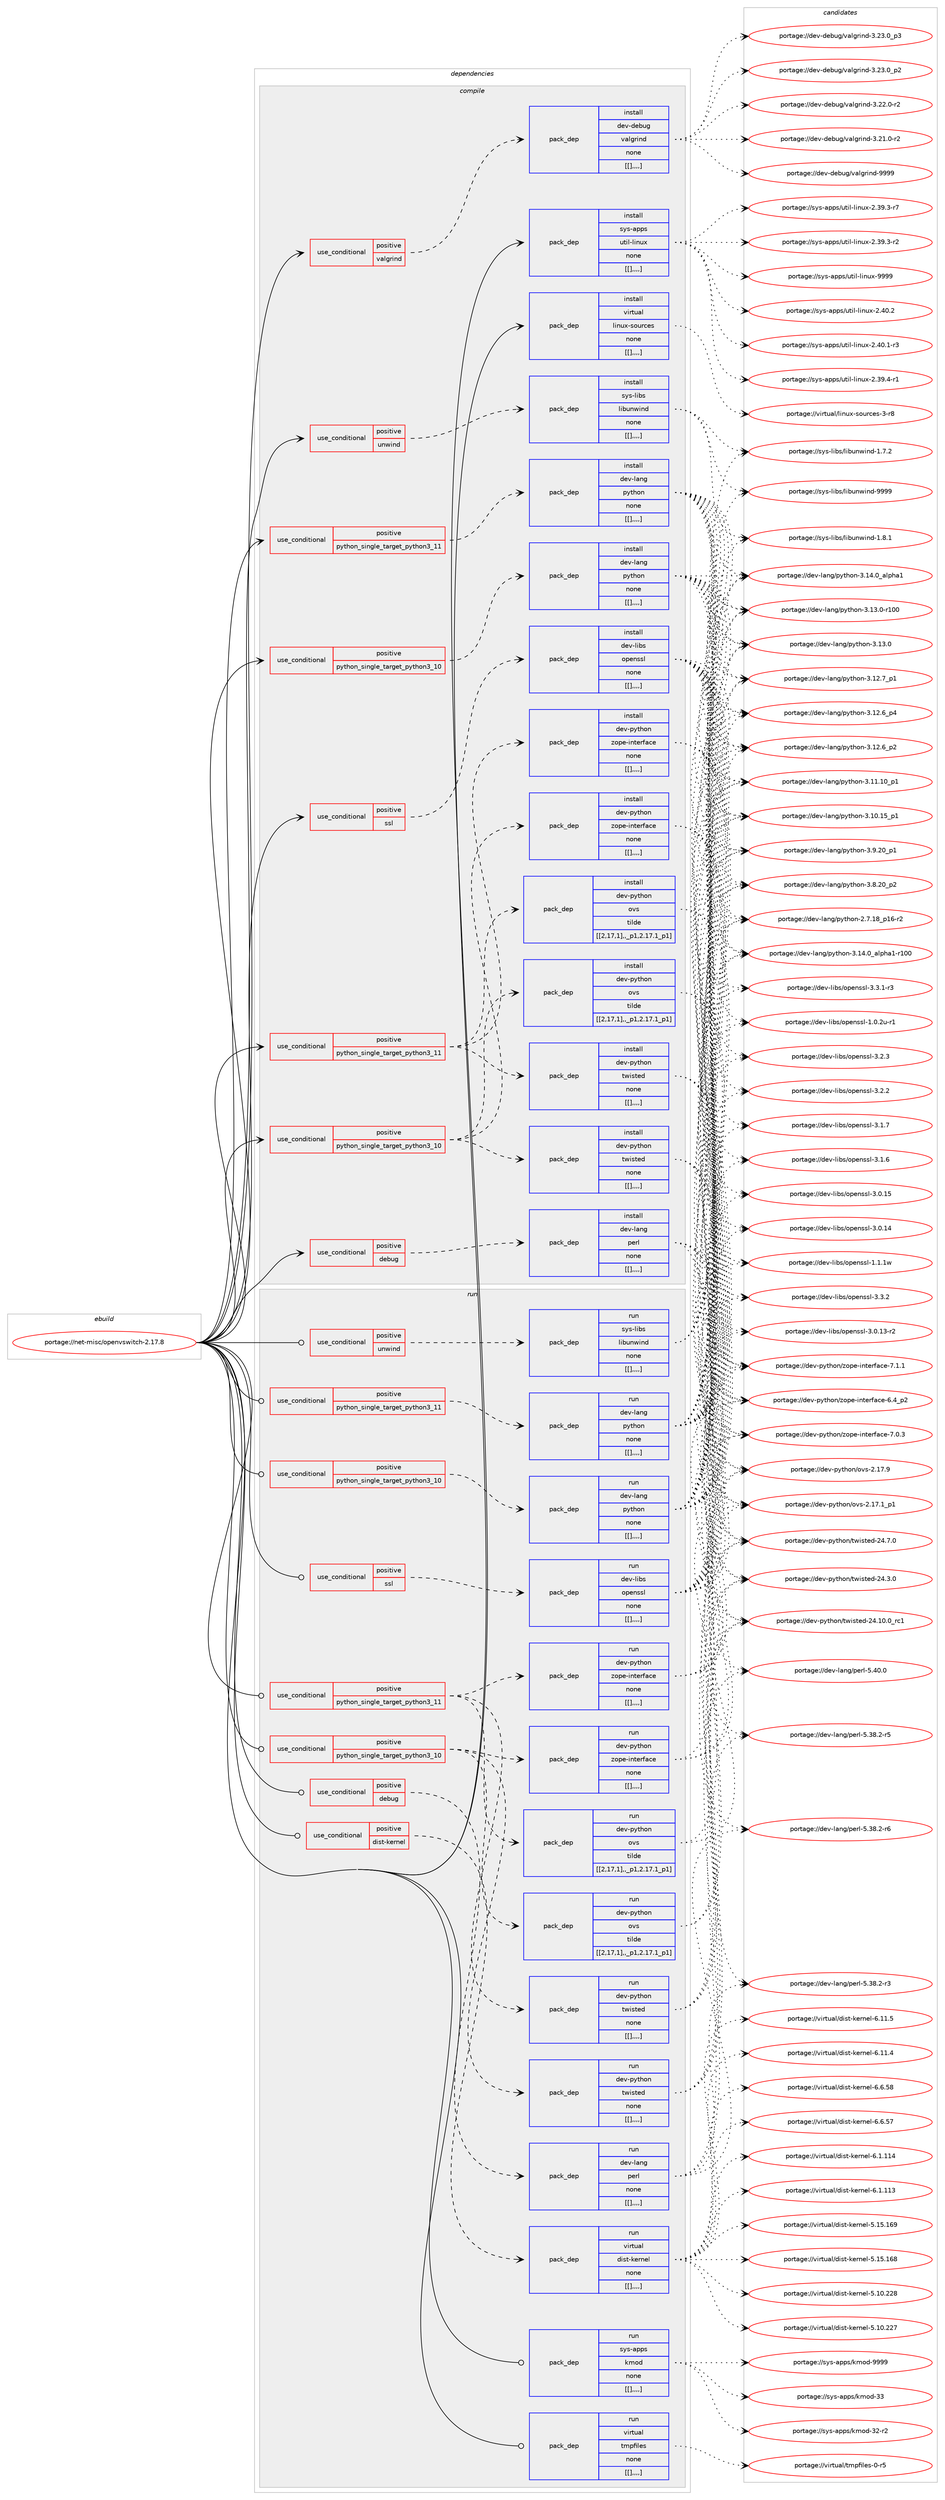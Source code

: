 digraph prolog {

# *************
# Graph options
# *************

newrank=true;
concentrate=true;
compound=true;
graph [rankdir=LR,fontname=Helvetica,fontsize=10,ranksep=1.5];#, ranksep=2.5, nodesep=0.2];
edge  [arrowhead=vee];
node  [fontname=Helvetica,fontsize=10];

# **********
# The ebuild
# **********

subgraph cluster_leftcol {
color=gray;
label=<<i>ebuild</i>>;
id [label="portage://net-misc/openvswitch-2.17.8", color=red, width=4, href="../net-misc/openvswitch-2.17.8.svg"];
}

# ****************
# The dependencies
# ****************

subgraph cluster_midcol {
color=gray;
label=<<i>dependencies</i>>;
subgraph cluster_compile {
fillcolor="#eeeeee";
style=filled;
label=<<i>compile</i>>;
subgraph cond104621 {
dependency396390 [label=<<TABLE BORDER="0" CELLBORDER="1" CELLSPACING="0" CELLPADDING="4"><TR><TD ROWSPAN="3" CELLPADDING="10">use_conditional</TD></TR><TR><TD>positive</TD></TR><TR><TD>debug</TD></TR></TABLE>>, shape=none, color=red];
subgraph pack288804 {
dependency396432 [label=<<TABLE BORDER="0" CELLBORDER="1" CELLSPACING="0" CELLPADDING="4" WIDTH="220"><TR><TD ROWSPAN="6" CELLPADDING="30">pack_dep</TD></TR><TR><TD WIDTH="110">install</TD></TR><TR><TD>dev-lang</TD></TR><TR><TD>perl</TD></TR><TR><TD>none</TD></TR><TR><TD>[[],,,,]</TD></TR></TABLE>>, shape=none, color=blue];
}
dependency396390:e -> dependency396432:w [weight=20,style="dashed",arrowhead="vee"];
}
id:e -> dependency396390:w [weight=20,style="solid",arrowhead="vee"];
subgraph cond104634 {
dependency396437 [label=<<TABLE BORDER="0" CELLBORDER="1" CELLSPACING="0" CELLPADDING="4"><TR><TD ROWSPAN="3" CELLPADDING="10">use_conditional</TD></TR><TR><TD>positive</TD></TR><TR><TD>python_single_target_python3_10</TD></TR></TABLE>>, shape=none, color=red];
subgraph pack288851 {
dependency396486 [label=<<TABLE BORDER="0" CELLBORDER="1" CELLSPACING="0" CELLPADDING="4" WIDTH="220"><TR><TD ROWSPAN="6" CELLPADDING="30">pack_dep</TD></TR><TR><TD WIDTH="110">install</TD></TR><TR><TD>dev-lang</TD></TR><TR><TD>python</TD></TR><TR><TD>none</TD></TR><TR><TD>[[],,,,]</TD></TR></TABLE>>, shape=none, color=blue];
}
dependency396437:e -> dependency396486:w [weight=20,style="dashed",arrowhead="vee"];
}
id:e -> dependency396437:w [weight=20,style="solid",arrowhead="vee"];
subgraph cond104656 {
dependency396519 [label=<<TABLE BORDER="0" CELLBORDER="1" CELLSPACING="0" CELLPADDING="4"><TR><TD ROWSPAN="3" CELLPADDING="10">use_conditional</TD></TR><TR><TD>positive</TD></TR><TR><TD>python_single_target_python3_10</TD></TR></TABLE>>, shape=none, color=red];
subgraph pack288929 {
dependency396589 [label=<<TABLE BORDER="0" CELLBORDER="1" CELLSPACING="0" CELLPADDING="4" WIDTH="220"><TR><TD ROWSPAN="6" CELLPADDING="30">pack_dep</TD></TR><TR><TD WIDTH="110">install</TD></TR><TR><TD>dev-python</TD></TR><TR><TD>ovs</TD></TR><TR><TD>tilde</TD></TR><TR><TD>[[2,17,1],,_p1,2.17.1_p1]</TD></TR></TABLE>>, shape=none, color=blue];
}
dependency396519:e -> dependency396589:w [weight=20,style="dashed",arrowhead="vee"];
subgraph pack288947 {
dependency396649 [label=<<TABLE BORDER="0" CELLBORDER="1" CELLSPACING="0" CELLPADDING="4" WIDTH="220"><TR><TD ROWSPAN="6" CELLPADDING="30">pack_dep</TD></TR><TR><TD WIDTH="110">install</TD></TR><TR><TD>dev-python</TD></TR><TR><TD>twisted</TD></TR><TR><TD>none</TD></TR><TR><TD>[[],,,,]</TD></TR></TABLE>>, shape=none, color=blue];
}
dependency396519:e -> dependency396649:w [weight=20,style="dashed",arrowhead="vee"];
subgraph pack289004 {
dependency396698 [label=<<TABLE BORDER="0" CELLBORDER="1" CELLSPACING="0" CELLPADDING="4" WIDTH="220"><TR><TD ROWSPAN="6" CELLPADDING="30">pack_dep</TD></TR><TR><TD WIDTH="110">install</TD></TR><TR><TD>dev-python</TD></TR><TR><TD>zope-interface</TD></TR><TR><TD>none</TD></TR><TR><TD>[[],,,,]</TD></TR></TABLE>>, shape=none, color=blue];
}
dependency396519:e -> dependency396698:w [weight=20,style="dashed",arrowhead="vee"];
}
id:e -> dependency396519:w [weight=20,style="solid",arrowhead="vee"];
subgraph cond104703 {
dependency396718 [label=<<TABLE BORDER="0" CELLBORDER="1" CELLSPACING="0" CELLPADDING="4"><TR><TD ROWSPAN="3" CELLPADDING="10">use_conditional</TD></TR><TR><TD>positive</TD></TR><TR><TD>python_single_target_python3_11</TD></TR></TABLE>>, shape=none, color=red];
subgraph pack289032 {
dependency396754 [label=<<TABLE BORDER="0" CELLBORDER="1" CELLSPACING="0" CELLPADDING="4" WIDTH="220"><TR><TD ROWSPAN="6" CELLPADDING="30">pack_dep</TD></TR><TR><TD WIDTH="110">install</TD></TR><TR><TD>dev-lang</TD></TR><TR><TD>python</TD></TR><TR><TD>none</TD></TR><TR><TD>[[],,,,]</TD></TR></TABLE>>, shape=none, color=blue];
}
dependency396718:e -> dependency396754:w [weight=20,style="dashed",arrowhead="vee"];
}
id:e -> dependency396718:w [weight=20,style="solid",arrowhead="vee"];
subgraph cond104716 {
dependency396786 [label=<<TABLE BORDER="0" CELLBORDER="1" CELLSPACING="0" CELLPADDING="4"><TR><TD ROWSPAN="3" CELLPADDING="10">use_conditional</TD></TR><TR><TD>positive</TD></TR><TR><TD>python_single_target_python3_11</TD></TR></TABLE>>, shape=none, color=red];
subgraph pack289097 {
dependency396817 [label=<<TABLE BORDER="0" CELLBORDER="1" CELLSPACING="0" CELLPADDING="4" WIDTH="220"><TR><TD ROWSPAN="6" CELLPADDING="30">pack_dep</TD></TR><TR><TD WIDTH="110">install</TD></TR><TR><TD>dev-python</TD></TR><TR><TD>ovs</TD></TR><TR><TD>tilde</TD></TR><TR><TD>[[2,17,1],,_p1,2.17.1_p1]</TD></TR></TABLE>>, shape=none, color=blue];
}
dependency396786:e -> dependency396817:w [weight=20,style="dashed",arrowhead="vee"];
subgraph pack289139 {
dependency396891 [label=<<TABLE BORDER="0" CELLBORDER="1" CELLSPACING="0" CELLPADDING="4" WIDTH="220"><TR><TD ROWSPAN="6" CELLPADDING="30">pack_dep</TD></TR><TR><TD WIDTH="110">install</TD></TR><TR><TD>dev-python</TD></TR><TR><TD>twisted</TD></TR><TR><TD>none</TD></TR><TR><TD>[[],,,,]</TD></TR></TABLE>>, shape=none, color=blue];
}
dependency396786:e -> dependency396891:w [weight=20,style="dashed",arrowhead="vee"];
subgraph pack289155 {
dependency396896 [label=<<TABLE BORDER="0" CELLBORDER="1" CELLSPACING="0" CELLPADDING="4" WIDTH="220"><TR><TD ROWSPAN="6" CELLPADDING="30">pack_dep</TD></TR><TR><TD WIDTH="110">install</TD></TR><TR><TD>dev-python</TD></TR><TR><TD>zope-interface</TD></TR><TR><TD>none</TD></TR><TR><TD>[[],,,,]</TD></TR></TABLE>>, shape=none, color=blue];
}
dependency396786:e -> dependency396896:w [weight=20,style="dashed",arrowhead="vee"];
}
id:e -> dependency396786:w [weight=20,style="solid",arrowhead="vee"];
subgraph cond104754 {
dependency396899 [label=<<TABLE BORDER="0" CELLBORDER="1" CELLSPACING="0" CELLPADDING="4"><TR><TD ROWSPAN="3" CELLPADDING="10">use_conditional</TD></TR><TR><TD>positive</TD></TR><TR><TD>ssl</TD></TR></TABLE>>, shape=none, color=red];
subgraph pack289167 {
dependency396968 [label=<<TABLE BORDER="0" CELLBORDER="1" CELLSPACING="0" CELLPADDING="4" WIDTH="220"><TR><TD ROWSPAN="6" CELLPADDING="30">pack_dep</TD></TR><TR><TD WIDTH="110">install</TD></TR><TR><TD>dev-libs</TD></TR><TR><TD>openssl</TD></TR><TR><TD>none</TD></TR><TR><TD>[[],,,,]</TD></TR></TABLE>>, shape=none, color=blue];
}
dependency396899:e -> dependency396968:w [weight=20,style="dashed",arrowhead="vee"];
}
id:e -> dependency396899:w [weight=20,style="solid",arrowhead="vee"];
subgraph cond104771 {
dependency396971 [label=<<TABLE BORDER="0" CELLBORDER="1" CELLSPACING="0" CELLPADDING="4"><TR><TD ROWSPAN="3" CELLPADDING="10">use_conditional</TD></TR><TR><TD>positive</TD></TR><TR><TD>unwind</TD></TR></TABLE>>, shape=none, color=red];
subgraph pack289215 {
dependency396973 [label=<<TABLE BORDER="0" CELLBORDER="1" CELLSPACING="0" CELLPADDING="4" WIDTH="220"><TR><TD ROWSPAN="6" CELLPADDING="30">pack_dep</TD></TR><TR><TD WIDTH="110">install</TD></TR><TR><TD>sys-libs</TD></TR><TR><TD>libunwind</TD></TR><TR><TD>none</TD></TR><TR><TD>[[],,,,]</TD></TR></TABLE>>, shape=none, color=blue];
}
dependency396971:e -> dependency396973:w [weight=20,style="dashed",arrowhead="vee"];
}
id:e -> dependency396971:w [weight=20,style="solid",arrowhead="vee"];
subgraph cond104773 {
dependency396977 [label=<<TABLE BORDER="0" CELLBORDER="1" CELLSPACING="0" CELLPADDING="4"><TR><TD ROWSPAN="3" CELLPADDING="10">use_conditional</TD></TR><TR><TD>positive</TD></TR><TR><TD>valgrind</TD></TR></TABLE>>, shape=none, color=red];
subgraph pack289226 {
dependency396996 [label=<<TABLE BORDER="0" CELLBORDER="1" CELLSPACING="0" CELLPADDING="4" WIDTH="220"><TR><TD ROWSPAN="6" CELLPADDING="30">pack_dep</TD></TR><TR><TD WIDTH="110">install</TD></TR><TR><TD>dev-debug</TD></TR><TR><TD>valgrind</TD></TR><TR><TD>none</TD></TR><TR><TD>[[],,,,]</TD></TR></TABLE>>, shape=none, color=blue];
}
dependency396977:e -> dependency396996:w [weight=20,style="dashed",arrowhead="vee"];
}
id:e -> dependency396977:w [weight=20,style="solid",arrowhead="vee"];
subgraph pack289240 {
dependency397021 [label=<<TABLE BORDER="0" CELLBORDER="1" CELLSPACING="0" CELLPADDING="4" WIDTH="220"><TR><TD ROWSPAN="6" CELLPADDING="30">pack_dep</TD></TR><TR><TD WIDTH="110">install</TD></TR><TR><TD>sys-apps</TD></TR><TR><TD>util-linux</TD></TR><TR><TD>none</TD></TR><TR><TD>[[],,,,]</TD></TR></TABLE>>, shape=none, color=blue];
}
id:e -> dependency397021:w [weight=20,style="solid",arrowhead="vee"];
subgraph pack289268 {
dependency397090 [label=<<TABLE BORDER="0" CELLBORDER="1" CELLSPACING="0" CELLPADDING="4" WIDTH="220"><TR><TD ROWSPAN="6" CELLPADDING="30">pack_dep</TD></TR><TR><TD WIDTH="110">install</TD></TR><TR><TD>virtual</TD></TR><TR><TD>linux-sources</TD></TR><TR><TD>none</TD></TR><TR><TD>[[],,,,]</TD></TR></TABLE>>, shape=none, color=blue];
}
id:e -> dependency397090:w [weight=20,style="solid",arrowhead="vee"];
}
subgraph cluster_compileandrun {
fillcolor="#eeeeee";
style=filled;
label=<<i>compile and run</i>>;
}
subgraph cluster_run {
fillcolor="#eeeeee";
style=filled;
label=<<i>run</i>>;
subgraph cond104811 {
dependency397121 [label=<<TABLE BORDER="0" CELLBORDER="1" CELLSPACING="0" CELLPADDING="4"><TR><TD ROWSPAN="3" CELLPADDING="10">use_conditional</TD></TR><TR><TD>positive</TD></TR><TR><TD>debug</TD></TR></TABLE>>, shape=none, color=red];
subgraph pack289326 {
dependency397164 [label=<<TABLE BORDER="0" CELLBORDER="1" CELLSPACING="0" CELLPADDING="4" WIDTH="220"><TR><TD ROWSPAN="6" CELLPADDING="30">pack_dep</TD></TR><TR><TD WIDTH="110">run</TD></TR><TR><TD>dev-lang</TD></TR><TR><TD>perl</TD></TR><TR><TD>none</TD></TR><TR><TD>[[],,,,]</TD></TR></TABLE>>, shape=none, color=blue];
}
dependency397121:e -> dependency397164:w [weight=20,style="dashed",arrowhead="vee"];
}
id:e -> dependency397121:w [weight=20,style="solid",arrowhead="odot"];
subgraph cond104833 {
dependency397180 [label=<<TABLE BORDER="0" CELLBORDER="1" CELLSPACING="0" CELLPADDING="4"><TR><TD ROWSPAN="3" CELLPADDING="10">use_conditional</TD></TR><TR><TD>positive</TD></TR><TR><TD>dist-kernel</TD></TR></TABLE>>, shape=none, color=red];
subgraph pack289358 {
dependency397192 [label=<<TABLE BORDER="0" CELLBORDER="1" CELLSPACING="0" CELLPADDING="4" WIDTH="220"><TR><TD ROWSPAN="6" CELLPADDING="30">pack_dep</TD></TR><TR><TD WIDTH="110">run</TD></TR><TR><TD>virtual</TD></TR><TR><TD>dist-kernel</TD></TR><TR><TD>none</TD></TR><TR><TD>[[],,,,]</TD></TR></TABLE>>, shape=none, color=blue];
}
dependency397180:e -> dependency397192:w [weight=20,style="dashed",arrowhead="vee"];
}
id:e -> dependency397180:w [weight=20,style="solid",arrowhead="odot"];
subgraph cond104861 {
dependency397259 [label=<<TABLE BORDER="0" CELLBORDER="1" CELLSPACING="0" CELLPADDING="4"><TR><TD ROWSPAN="3" CELLPADDING="10">use_conditional</TD></TR><TR><TD>positive</TD></TR><TR><TD>python_single_target_python3_10</TD></TR></TABLE>>, shape=none, color=red];
subgraph pack289434 {
dependency397312 [label=<<TABLE BORDER="0" CELLBORDER="1" CELLSPACING="0" CELLPADDING="4" WIDTH="220"><TR><TD ROWSPAN="6" CELLPADDING="30">pack_dep</TD></TR><TR><TD WIDTH="110">run</TD></TR><TR><TD>dev-lang</TD></TR><TR><TD>python</TD></TR><TR><TD>none</TD></TR><TR><TD>[[],,,,]</TD></TR></TABLE>>, shape=none, color=blue];
}
dependency397259:e -> dependency397312:w [weight=20,style="dashed",arrowhead="vee"];
}
id:e -> dependency397259:w [weight=20,style="solid",arrowhead="odot"];
subgraph cond104891 {
dependency397343 [label=<<TABLE BORDER="0" CELLBORDER="1" CELLSPACING="0" CELLPADDING="4"><TR><TD ROWSPAN="3" CELLPADDING="10">use_conditional</TD></TR><TR><TD>positive</TD></TR><TR><TD>python_single_target_python3_10</TD></TR></TABLE>>, shape=none, color=red];
subgraph pack289463 {
dependency397371 [label=<<TABLE BORDER="0" CELLBORDER="1" CELLSPACING="0" CELLPADDING="4" WIDTH="220"><TR><TD ROWSPAN="6" CELLPADDING="30">pack_dep</TD></TR><TR><TD WIDTH="110">run</TD></TR><TR><TD>dev-python</TD></TR><TR><TD>ovs</TD></TR><TR><TD>tilde</TD></TR><TR><TD>[[2,17,1],,_p1,2.17.1_p1]</TD></TR></TABLE>>, shape=none, color=blue];
}
dependency397343:e -> dependency397371:w [weight=20,style="dashed",arrowhead="vee"];
subgraph pack289486 {
dependency397408 [label=<<TABLE BORDER="0" CELLBORDER="1" CELLSPACING="0" CELLPADDING="4" WIDTH="220"><TR><TD ROWSPAN="6" CELLPADDING="30">pack_dep</TD></TR><TR><TD WIDTH="110">run</TD></TR><TR><TD>dev-python</TD></TR><TR><TD>twisted</TD></TR><TR><TD>none</TD></TR><TR><TD>[[],,,,]</TD></TR></TABLE>>, shape=none, color=blue];
}
dependency397343:e -> dependency397408:w [weight=20,style="dashed",arrowhead="vee"];
subgraph pack289520 {
dependency397424 [label=<<TABLE BORDER="0" CELLBORDER="1" CELLSPACING="0" CELLPADDING="4" WIDTH="220"><TR><TD ROWSPAN="6" CELLPADDING="30">pack_dep</TD></TR><TR><TD WIDTH="110">run</TD></TR><TR><TD>dev-python</TD></TR><TR><TD>zope-interface</TD></TR><TR><TD>none</TD></TR><TR><TD>[[],,,,]</TD></TR></TABLE>>, shape=none, color=blue];
}
dependency397343:e -> dependency397424:w [weight=20,style="dashed",arrowhead="vee"];
}
id:e -> dependency397343:w [weight=20,style="solid",arrowhead="odot"];
subgraph cond104915 {
dependency397444 [label=<<TABLE BORDER="0" CELLBORDER="1" CELLSPACING="0" CELLPADDING="4"><TR><TD ROWSPAN="3" CELLPADDING="10">use_conditional</TD></TR><TR><TD>positive</TD></TR><TR><TD>python_single_target_python3_11</TD></TR></TABLE>>, shape=none, color=red];
subgraph pack289538 {
dependency397485 [label=<<TABLE BORDER="0" CELLBORDER="1" CELLSPACING="0" CELLPADDING="4" WIDTH="220"><TR><TD ROWSPAN="6" CELLPADDING="30">pack_dep</TD></TR><TR><TD WIDTH="110">run</TD></TR><TR><TD>dev-lang</TD></TR><TR><TD>python</TD></TR><TR><TD>none</TD></TR><TR><TD>[[],,,,]</TD></TR></TABLE>>, shape=none, color=blue];
}
dependency397444:e -> dependency397485:w [weight=20,style="dashed",arrowhead="vee"];
}
id:e -> dependency397444:w [weight=20,style="solid",arrowhead="odot"];
subgraph cond104939 {
dependency397513 [label=<<TABLE BORDER="0" CELLBORDER="1" CELLSPACING="0" CELLPADDING="4"><TR><TD ROWSPAN="3" CELLPADDING="10">use_conditional</TD></TR><TR><TD>positive</TD></TR><TR><TD>python_single_target_python3_11</TD></TR></TABLE>>, shape=none, color=red];
subgraph pack289596 {
dependency397534 [label=<<TABLE BORDER="0" CELLBORDER="1" CELLSPACING="0" CELLPADDING="4" WIDTH="220"><TR><TD ROWSPAN="6" CELLPADDING="30">pack_dep</TD></TR><TR><TD WIDTH="110">run</TD></TR><TR><TD>dev-python</TD></TR><TR><TD>ovs</TD></TR><TR><TD>tilde</TD></TR><TR><TD>[[2,17,1],,_p1,2.17.1_p1]</TD></TR></TABLE>>, shape=none, color=blue];
}
dependency397513:e -> dependency397534:w [weight=20,style="dashed",arrowhead="vee"];
subgraph pack289599 {
dependency397557 [label=<<TABLE BORDER="0" CELLBORDER="1" CELLSPACING="0" CELLPADDING="4" WIDTH="220"><TR><TD ROWSPAN="6" CELLPADDING="30">pack_dep</TD></TR><TR><TD WIDTH="110">run</TD></TR><TR><TD>dev-python</TD></TR><TR><TD>twisted</TD></TR><TR><TD>none</TD></TR><TR><TD>[[],,,,]</TD></TR></TABLE>>, shape=none, color=blue];
}
dependency397513:e -> dependency397557:w [weight=20,style="dashed",arrowhead="vee"];
subgraph pack289622 {
dependency397579 [label=<<TABLE BORDER="0" CELLBORDER="1" CELLSPACING="0" CELLPADDING="4" WIDTH="220"><TR><TD ROWSPAN="6" CELLPADDING="30">pack_dep</TD></TR><TR><TD WIDTH="110">run</TD></TR><TR><TD>dev-python</TD></TR><TR><TD>zope-interface</TD></TR><TR><TD>none</TD></TR><TR><TD>[[],,,,]</TD></TR></TABLE>>, shape=none, color=blue];
}
dependency397513:e -> dependency397579:w [weight=20,style="dashed",arrowhead="vee"];
}
id:e -> dependency397513:w [weight=20,style="solid",arrowhead="odot"];
subgraph cond104974 {
dependency397620 [label=<<TABLE BORDER="0" CELLBORDER="1" CELLSPACING="0" CELLPADDING="4"><TR><TD ROWSPAN="3" CELLPADDING="10">use_conditional</TD></TR><TR><TD>positive</TD></TR><TR><TD>ssl</TD></TR></TABLE>>, shape=none, color=red];
subgraph pack289666 {
dependency397742 [label=<<TABLE BORDER="0" CELLBORDER="1" CELLSPACING="0" CELLPADDING="4" WIDTH="220"><TR><TD ROWSPAN="6" CELLPADDING="30">pack_dep</TD></TR><TR><TD WIDTH="110">run</TD></TR><TR><TD>dev-libs</TD></TR><TR><TD>openssl</TD></TR><TR><TD>none</TD></TR><TR><TD>[[],,,,]</TD></TR></TABLE>>, shape=none, color=blue];
}
dependency397620:e -> dependency397742:w [weight=20,style="dashed",arrowhead="vee"];
}
id:e -> dependency397620:w [weight=20,style="solid",arrowhead="odot"];
subgraph cond105029 {
dependency397769 [label=<<TABLE BORDER="0" CELLBORDER="1" CELLSPACING="0" CELLPADDING="4"><TR><TD ROWSPAN="3" CELLPADDING="10">use_conditional</TD></TR><TR><TD>positive</TD></TR><TR><TD>unwind</TD></TR></TABLE>>, shape=none, color=red];
subgraph pack289750 {
dependency397772 [label=<<TABLE BORDER="0" CELLBORDER="1" CELLSPACING="0" CELLPADDING="4" WIDTH="220"><TR><TD ROWSPAN="6" CELLPADDING="30">pack_dep</TD></TR><TR><TD WIDTH="110">run</TD></TR><TR><TD>sys-libs</TD></TR><TR><TD>libunwind</TD></TR><TR><TD>none</TD></TR><TR><TD>[[],,,,]</TD></TR></TABLE>>, shape=none, color=blue];
}
dependency397769:e -> dependency397772:w [weight=20,style="dashed",arrowhead="vee"];
}
id:e -> dependency397769:w [weight=20,style="solid",arrowhead="odot"];
subgraph pack289796 {
dependency397835 [label=<<TABLE BORDER="0" CELLBORDER="1" CELLSPACING="0" CELLPADDING="4" WIDTH="220"><TR><TD ROWSPAN="6" CELLPADDING="30">pack_dep</TD></TR><TR><TD WIDTH="110">run</TD></TR><TR><TD>sys-apps</TD></TR><TR><TD>kmod</TD></TR><TR><TD>none</TD></TR><TR><TD>[[],,,,]</TD></TR></TABLE>>, shape=none, color=blue];
}
id:e -> dependency397835:w [weight=20,style="solid",arrowhead="odot"];
subgraph pack289801 {
dependency397860 [label=<<TABLE BORDER="0" CELLBORDER="1" CELLSPACING="0" CELLPADDING="4" WIDTH="220"><TR><TD ROWSPAN="6" CELLPADDING="30">pack_dep</TD></TR><TR><TD WIDTH="110">run</TD></TR><TR><TD>virtual</TD></TR><TR><TD>tmpfiles</TD></TR><TR><TD>none</TD></TR><TR><TD>[[],,,,]</TD></TR></TABLE>>, shape=none, color=blue];
}
id:e -> dependency397860:w [weight=20,style="solid",arrowhead="odot"];
}
}

# **************
# The candidates
# **************

subgraph cluster_choices {
rank=same;
color=gray;
label=<<i>candidates</i>>;

subgraph choice289147 {
color=black;
nodesep=1;
choice10010111845108971101034711210111410845534652484648 [label="portage://dev-lang/perl-5.40.0", color=red, width=4,href="../dev-lang/perl-5.40.0.svg"];
choice100101118451089711010347112101114108455346515646504511454 [label="portage://dev-lang/perl-5.38.2-r6", color=red, width=4,href="../dev-lang/perl-5.38.2-r6.svg"];
choice100101118451089711010347112101114108455346515646504511453 [label="portage://dev-lang/perl-5.38.2-r5", color=red, width=4,href="../dev-lang/perl-5.38.2-r5.svg"];
choice100101118451089711010347112101114108455346515646504511451 [label="portage://dev-lang/perl-5.38.2-r3", color=red, width=4,href="../dev-lang/perl-5.38.2-r3.svg"];
dependency396432:e -> choice10010111845108971101034711210111410845534652484648:w [style=dotted,weight="100"];
dependency396432:e -> choice100101118451089711010347112101114108455346515646504511454:w [style=dotted,weight="100"];
dependency396432:e -> choice100101118451089711010347112101114108455346515646504511453:w [style=dotted,weight="100"];
dependency396432:e -> choice100101118451089711010347112101114108455346515646504511451:w [style=dotted,weight="100"];
}
subgraph choice289157 {
color=black;
nodesep=1;
choice100101118451089711010347112121116104111110455146495246489597108112104974945114494848 [label="portage://dev-lang/python-3.14.0_alpha1-r100", color=red, width=4,href="../dev-lang/python-3.14.0_alpha1-r100.svg"];
choice1001011184510897110103471121211161041111104551464952464895971081121049749 [label="portage://dev-lang/python-3.14.0_alpha1", color=red, width=4,href="../dev-lang/python-3.14.0_alpha1.svg"];
choice1001011184510897110103471121211161041111104551464951464845114494848 [label="portage://dev-lang/python-3.13.0-r100", color=red, width=4,href="../dev-lang/python-3.13.0-r100.svg"];
choice10010111845108971101034711212111610411111045514649514648 [label="portage://dev-lang/python-3.13.0", color=red, width=4,href="../dev-lang/python-3.13.0.svg"];
choice100101118451089711010347112121116104111110455146495046559511249 [label="portage://dev-lang/python-3.12.7_p1", color=red, width=4,href="../dev-lang/python-3.12.7_p1.svg"];
choice100101118451089711010347112121116104111110455146495046549511252 [label="portage://dev-lang/python-3.12.6_p4", color=red, width=4,href="../dev-lang/python-3.12.6_p4.svg"];
choice100101118451089711010347112121116104111110455146495046549511250 [label="portage://dev-lang/python-3.12.6_p2", color=red, width=4,href="../dev-lang/python-3.12.6_p2.svg"];
choice10010111845108971101034711212111610411111045514649494649489511249 [label="portage://dev-lang/python-3.11.10_p1", color=red, width=4,href="../dev-lang/python-3.11.10_p1.svg"];
choice10010111845108971101034711212111610411111045514649484649539511249 [label="portage://dev-lang/python-3.10.15_p1", color=red, width=4,href="../dev-lang/python-3.10.15_p1.svg"];
choice100101118451089711010347112121116104111110455146574650489511249 [label="portage://dev-lang/python-3.9.20_p1", color=red, width=4,href="../dev-lang/python-3.9.20_p1.svg"];
choice100101118451089711010347112121116104111110455146564650489511250 [label="portage://dev-lang/python-3.8.20_p2", color=red, width=4,href="../dev-lang/python-3.8.20_p2.svg"];
choice100101118451089711010347112121116104111110455046554649569511249544511450 [label="portage://dev-lang/python-2.7.18_p16-r2", color=red, width=4,href="../dev-lang/python-2.7.18_p16-r2.svg"];
dependency396486:e -> choice100101118451089711010347112121116104111110455146495246489597108112104974945114494848:w [style=dotted,weight="100"];
dependency396486:e -> choice1001011184510897110103471121211161041111104551464952464895971081121049749:w [style=dotted,weight="100"];
dependency396486:e -> choice1001011184510897110103471121211161041111104551464951464845114494848:w [style=dotted,weight="100"];
dependency396486:e -> choice10010111845108971101034711212111610411111045514649514648:w [style=dotted,weight="100"];
dependency396486:e -> choice100101118451089711010347112121116104111110455146495046559511249:w [style=dotted,weight="100"];
dependency396486:e -> choice100101118451089711010347112121116104111110455146495046549511252:w [style=dotted,weight="100"];
dependency396486:e -> choice100101118451089711010347112121116104111110455146495046549511250:w [style=dotted,weight="100"];
dependency396486:e -> choice10010111845108971101034711212111610411111045514649494649489511249:w [style=dotted,weight="100"];
dependency396486:e -> choice10010111845108971101034711212111610411111045514649484649539511249:w [style=dotted,weight="100"];
dependency396486:e -> choice100101118451089711010347112121116104111110455146574650489511249:w [style=dotted,weight="100"];
dependency396486:e -> choice100101118451089711010347112121116104111110455146564650489511250:w [style=dotted,weight="100"];
dependency396486:e -> choice100101118451089711010347112121116104111110455046554649569511249544511450:w [style=dotted,weight="100"];
}
subgraph choice289177 {
color=black;
nodesep=1;
choice100101118451121211161041111104711111811545504649554657 [label="portage://dev-python/ovs-2.17.9", color=red, width=4,href="../dev-python/ovs-2.17.9.svg"];
choice1001011184511212111610411111047111118115455046495546499511249 [label="portage://dev-python/ovs-2.17.1_p1", color=red, width=4,href="../dev-python/ovs-2.17.1_p1.svg"];
dependency396589:e -> choice100101118451121211161041111104711111811545504649554657:w [style=dotted,weight="100"];
dependency396589:e -> choice1001011184511212111610411111047111118115455046495546499511249:w [style=dotted,weight="100"];
}
subgraph choice289195 {
color=black;
nodesep=1;
choice10010111845112121116104111110471161191051151161011004550524649484648951149949 [label="portage://dev-python/twisted-24.10.0_rc1", color=red, width=4,href="../dev-python/twisted-24.10.0_rc1.svg"];
choice100101118451121211161041111104711611910511511610110045505246554648 [label="portage://dev-python/twisted-24.7.0", color=red, width=4,href="../dev-python/twisted-24.7.0.svg"];
choice100101118451121211161041111104711611910511511610110045505246514648 [label="portage://dev-python/twisted-24.3.0", color=red, width=4,href="../dev-python/twisted-24.3.0.svg"];
dependency396649:e -> choice10010111845112121116104111110471161191051151161011004550524649484648951149949:w [style=dotted,weight="100"];
dependency396649:e -> choice100101118451121211161041111104711611910511511610110045505246554648:w [style=dotted,weight="100"];
dependency396649:e -> choice100101118451121211161041111104711611910511511610110045505246514648:w [style=dotted,weight="100"];
}
subgraph choice289221 {
color=black;
nodesep=1;
choice1001011184511212111610411111047122111112101451051101161011141029799101455546494649 [label="portage://dev-python/zope-interface-7.1.1", color=red, width=4,href="../dev-python/zope-interface-7.1.1.svg"];
choice1001011184511212111610411111047122111112101451051101161011141029799101455546484651 [label="portage://dev-python/zope-interface-7.0.3", color=red, width=4,href="../dev-python/zope-interface-7.0.3.svg"];
choice1001011184511212111610411111047122111112101451051101161011141029799101455446529511250 [label="portage://dev-python/zope-interface-6.4_p2", color=red, width=4,href="../dev-python/zope-interface-6.4_p2.svg"];
dependency396698:e -> choice1001011184511212111610411111047122111112101451051101161011141029799101455546494649:w [style=dotted,weight="100"];
dependency396698:e -> choice1001011184511212111610411111047122111112101451051101161011141029799101455546484651:w [style=dotted,weight="100"];
dependency396698:e -> choice1001011184511212111610411111047122111112101451051101161011141029799101455446529511250:w [style=dotted,weight="100"];
}
subgraph choice289232 {
color=black;
nodesep=1;
choice100101118451089711010347112121116104111110455146495246489597108112104974945114494848 [label="portage://dev-lang/python-3.14.0_alpha1-r100", color=red, width=4,href="../dev-lang/python-3.14.0_alpha1-r100.svg"];
choice1001011184510897110103471121211161041111104551464952464895971081121049749 [label="portage://dev-lang/python-3.14.0_alpha1", color=red, width=4,href="../dev-lang/python-3.14.0_alpha1.svg"];
choice1001011184510897110103471121211161041111104551464951464845114494848 [label="portage://dev-lang/python-3.13.0-r100", color=red, width=4,href="../dev-lang/python-3.13.0-r100.svg"];
choice10010111845108971101034711212111610411111045514649514648 [label="portage://dev-lang/python-3.13.0", color=red, width=4,href="../dev-lang/python-3.13.0.svg"];
choice100101118451089711010347112121116104111110455146495046559511249 [label="portage://dev-lang/python-3.12.7_p1", color=red, width=4,href="../dev-lang/python-3.12.7_p1.svg"];
choice100101118451089711010347112121116104111110455146495046549511252 [label="portage://dev-lang/python-3.12.6_p4", color=red, width=4,href="../dev-lang/python-3.12.6_p4.svg"];
choice100101118451089711010347112121116104111110455146495046549511250 [label="portage://dev-lang/python-3.12.6_p2", color=red, width=4,href="../dev-lang/python-3.12.6_p2.svg"];
choice10010111845108971101034711212111610411111045514649494649489511249 [label="portage://dev-lang/python-3.11.10_p1", color=red, width=4,href="../dev-lang/python-3.11.10_p1.svg"];
choice10010111845108971101034711212111610411111045514649484649539511249 [label="portage://dev-lang/python-3.10.15_p1", color=red, width=4,href="../dev-lang/python-3.10.15_p1.svg"];
choice100101118451089711010347112121116104111110455146574650489511249 [label="portage://dev-lang/python-3.9.20_p1", color=red, width=4,href="../dev-lang/python-3.9.20_p1.svg"];
choice100101118451089711010347112121116104111110455146564650489511250 [label="portage://dev-lang/python-3.8.20_p2", color=red, width=4,href="../dev-lang/python-3.8.20_p2.svg"];
choice100101118451089711010347112121116104111110455046554649569511249544511450 [label="portage://dev-lang/python-2.7.18_p16-r2", color=red, width=4,href="../dev-lang/python-2.7.18_p16-r2.svg"];
dependency396754:e -> choice100101118451089711010347112121116104111110455146495246489597108112104974945114494848:w [style=dotted,weight="100"];
dependency396754:e -> choice1001011184510897110103471121211161041111104551464952464895971081121049749:w [style=dotted,weight="100"];
dependency396754:e -> choice1001011184510897110103471121211161041111104551464951464845114494848:w [style=dotted,weight="100"];
dependency396754:e -> choice10010111845108971101034711212111610411111045514649514648:w [style=dotted,weight="100"];
dependency396754:e -> choice100101118451089711010347112121116104111110455146495046559511249:w [style=dotted,weight="100"];
dependency396754:e -> choice100101118451089711010347112121116104111110455146495046549511252:w [style=dotted,weight="100"];
dependency396754:e -> choice100101118451089711010347112121116104111110455146495046549511250:w [style=dotted,weight="100"];
dependency396754:e -> choice10010111845108971101034711212111610411111045514649494649489511249:w [style=dotted,weight="100"];
dependency396754:e -> choice10010111845108971101034711212111610411111045514649484649539511249:w [style=dotted,weight="100"];
dependency396754:e -> choice100101118451089711010347112121116104111110455146574650489511249:w [style=dotted,weight="100"];
dependency396754:e -> choice100101118451089711010347112121116104111110455146564650489511250:w [style=dotted,weight="100"];
dependency396754:e -> choice100101118451089711010347112121116104111110455046554649569511249544511450:w [style=dotted,weight="100"];
}
subgraph choice289237 {
color=black;
nodesep=1;
choice100101118451121211161041111104711111811545504649554657 [label="portage://dev-python/ovs-2.17.9", color=red, width=4,href="../dev-python/ovs-2.17.9.svg"];
choice1001011184511212111610411111047111118115455046495546499511249 [label="portage://dev-python/ovs-2.17.1_p1", color=red, width=4,href="../dev-python/ovs-2.17.1_p1.svg"];
dependency396817:e -> choice100101118451121211161041111104711111811545504649554657:w [style=dotted,weight="100"];
dependency396817:e -> choice1001011184511212111610411111047111118115455046495546499511249:w [style=dotted,weight="100"];
}
subgraph choice289239 {
color=black;
nodesep=1;
choice10010111845112121116104111110471161191051151161011004550524649484648951149949 [label="portage://dev-python/twisted-24.10.0_rc1", color=red, width=4,href="../dev-python/twisted-24.10.0_rc1.svg"];
choice100101118451121211161041111104711611910511511610110045505246554648 [label="portage://dev-python/twisted-24.7.0", color=red, width=4,href="../dev-python/twisted-24.7.0.svg"];
choice100101118451121211161041111104711611910511511610110045505246514648 [label="portage://dev-python/twisted-24.3.0", color=red, width=4,href="../dev-python/twisted-24.3.0.svg"];
dependency396891:e -> choice10010111845112121116104111110471161191051151161011004550524649484648951149949:w [style=dotted,weight="100"];
dependency396891:e -> choice100101118451121211161041111104711611910511511610110045505246554648:w [style=dotted,weight="100"];
dependency396891:e -> choice100101118451121211161041111104711611910511511610110045505246514648:w [style=dotted,weight="100"];
}
subgraph choice289243 {
color=black;
nodesep=1;
choice1001011184511212111610411111047122111112101451051101161011141029799101455546494649 [label="portage://dev-python/zope-interface-7.1.1", color=red, width=4,href="../dev-python/zope-interface-7.1.1.svg"];
choice1001011184511212111610411111047122111112101451051101161011141029799101455546484651 [label="portage://dev-python/zope-interface-7.0.3", color=red, width=4,href="../dev-python/zope-interface-7.0.3.svg"];
choice1001011184511212111610411111047122111112101451051101161011141029799101455446529511250 [label="portage://dev-python/zope-interface-6.4_p2", color=red, width=4,href="../dev-python/zope-interface-6.4_p2.svg"];
dependency396896:e -> choice1001011184511212111610411111047122111112101451051101161011141029799101455546494649:w [style=dotted,weight="100"];
dependency396896:e -> choice1001011184511212111610411111047122111112101451051101161011141029799101455546484651:w [style=dotted,weight="100"];
dependency396896:e -> choice1001011184511212111610411111047122111112101451051101161011141029799101455446529511250:w [style=dotted,weight="100"];
}
subgraph choice289267 {
color=black;
nodesep=1;
choice100101118451081059811547111112101110115115108455146514650 [label="portage://dev-libs/openssl-3.3.2", color=red, width=4,href="../dev-libs/openssl-3.3.2.svg"];
choice1001011184510810598115471111121011101151151084551465146494511451 [label="portage://dev-libs/openssl-3.3.1-r3", color=red, width=4,href="../dev-libs/openssl-3.3.1-r3.svg"];
choice100101118451081059811547111112101110115115108455146504651 [label="portage://dev-libs/openssl-3.2.3", color=red, width=4,href="../dev-libs/openssl-3.2.3.svg"];
choice100101118451081059811547111112101110115115108455146504650 [label="portage://dev-libs/openssl-3.2.2", color=red, width=4,href="../dev-libs/openssl-3.2.2.svg"];
choice100101118451081059811547111112101110115115108455146494655 [label="portage://dev-libs/openssl-3.1.7", color=red, width=4,href="../dev-libs/openssl-3.1.7.svg"];
choice100101118451081059811547111112101110115115108455146494654 [label="portage://dev-libs/openssl-3.1.6", color=red, width=4,href="../dev-libs/openssl-3.1.6.svg"];
choice10010111845108105981154711111210111011511510845514648464953 [label="portage://dev-libs/openssl-3.0.15", color=red, width=4,href="../dev-libs/openssl-3.0.15.svg"];
choice10010111845108105981154711111210111011511510845514648464952 [label="portage://dev-libs/openssl-3.0.14", color=red, width=4,href="../dev-libs/openssl-3.0.14.svg"];
choice100101118451081059811547111112101110115115108455146484649514511450 [label="portage://dev-libs/openssl-3.0.13-r2", color=red, width=4,href="../dev-libs/openssl-3.0.13-r2.svg"];
choice100101118451081059811547111112101110115115108454946494649119 [label="portage://dev-libs/openssl-1.1.1w", color=red, width=4,href="../dev-libs/openssl-1.1.1w.svg"];
choice1001011184510810598115471111121011101151151084549464846501174511449 [label="portage://dev-libs/openssl-1.0.2u-r1", color=red, width=4,href="../dev-libs/openssl-1.0.2u-r1.svg"];
dependency396968:e -> choice100101118451081059811547111112101110115115108455146514650:w [style=dotted,weight="100"];
dependency396968:e -> choice1001011184510810598115471111121011101151151084551465146494511451:w [style=dotted,weight="100"];
dependency396968:e -> choice100101118451081059811547111112101110115115108455146504651:w [style=dotted,weight="100"];
dependency396968:e -> choice100101118451081059811547111112101110115115108455146504650:w [style=dotted,weight="100"];
dependency396968:e -> choice100101118451081059811547111112101110115115108455146494655:w [style=dotted,weight="100"];
dependency396968:e -> choice100101118451081059811547111112101110115115108455146494654:w [style=dotted,weight="100"];
dependency396968:e -> choice10010111845108105981154711111210111011511510845514648464953:w [style=dotted,weight="100"];
dependency396968:e -> choice10010111845108105981154711111210111011511510845514648464952:w [style=dotted,weight="100"];
dependency396968:e -> choice100101118451081059811547111112101110115115108455146484649514511450:w [style=dotted,weight="100"];
dependency396968:e -> choice100101118451081059811547111112101110115115108454946494649119:w [style=dotted,weight="100"];
dependency396968:e -> choice1001011184510810598115471111121011101151151084549464846501174511449:w [style=dotted,weight="100"];
}
subgraph choice289280 {
color=black;
nodesep=1;
choice115121115451081059811547108105981171101191051101004557575757 [label="portage://sys-libs/libunwind-9999", color=red, width=4,href="../sys-libs/libunwind-9999.svg"];
choice11512111545108105981154710810598117110119105110100454946564649 [label="portage://sys-libs/libunwind-1.8.1", color=red, width=4,href="../sys-libs/libunwind-1.8.1.svg"];
choice11512111545108105981154710810598117110119105110100454946554650 [label="portage://sys-libs/libunwind-1.7.2", color=red, width=4,href="../sys-libs/libunwind-1.7.2.svg"];
dependency396973:e -> choice115121115451081059811547108105981171101191051101004557575757:w [style=dotted,weight="100"];
dependency396973:e -> choice11512111545108105981154710810598117110119105110100454946564649:w [style=dotted,weight="100"];
dependency396973:e -> choice11512111545108105981154710810598117110119105110100454946554650:w [style=dotted,weight="100"];
}
subgraph choice289285 {
color=black;
nodesep=1;
choice100101118451001019811710347118971081031141051101004557575757 [label="portage://dev-debug/valgrind-9999", color=red, width=4,href="../dev-debug/valgrind-9999.svg"];
choice10010111845100101981171034711897108103114105110100455146505146489511251 [label="portage://dev-debug/valgrind-3.23.0_p3", color=red, width=4,href="../dev-debug/valgrind-3.23.0_p3.svg"];
choice10010111845100101981171034711897108103114105110100455146505146489511250 [label="portage://dev-debug/valgrind-3.23.0_p2", color=red, width=4,href="../dev-debug/valgrind-3.23.0_p2.svg"];
choice10010111845100101981171034711897108103114105110100455146505046484511450 [label="portage://dev-debug/valgrind-3.22.0-r2", color=red, width=4,href="../dev-debug/valgrind-3.22.0-r2.svg"];
choice10010111845100101981171034711897108103114105110100455146504946484511450 [label="portage://dev-debug/valgrind-3.21.0-r2", color=red, width=4,href="../dev-debug/valgrind-3.21.0-r2.svg"];
dependency396996:e -> choice100101118451001019811710347118971081031141051101004557575757:w [style=dotted,weight="100"];
dependency396996:e -> choice10010111845100101981171034711897108103114105110100455146505146489511251:w [style=dotted,weight="100"];
dependency396996:e -> choice10010111845100101981171034711897108103114105110100455146505146489511250:w [style=dotted,weight="100"];
dependency396996:e -> choice10010111845100101981171034711897108103114105110100455146505046484511450:w [style=dotted,weight="100"];
dependency396996:e -> choice10010111845100101981171034711897108103114105110100455146504946484511450:w [style=dotted,weight="100"];
}
subgraph choice289287 {
color=black;
nodesep=1;
choice115121115459711211211547117116105108451081051101171204557575757 [label="portage://sys-apps/util-linux-9999", color=red, width=4,href="../sys-apps/util-linux-9999.svg"];
choice1151211154597112112115471171161051084510810511011712045504652484650 [label="portage://sys-apps/util-linux-2.40.2", color=red, width=4,href="../sys-apps/util-linux-2.40.2.svg"];
choice11512111545971121121154711711610510845108105110117120455046524846494511451 [label="portage://sys-apps/util-linux-2.40.1-r3", color=red, width=4,href="../sys-apps/util-linux-2.40.1-r3.svg"];
choice11512111545971121121154711711610510845108105110117120455046515746524511449 [label="portage://sys-apps/util-linux-2.39.4-r1", color=red, width=4,href="../sys-apps/util-linux-2.39.4-r1.svg"];
choice11512111545971121121154711711610510845108105110117120455046515746514511455 [label="portage://sys-apps/util-linux-2.39.3-r7", color=red, width=4,href="../sys-apps/util-linux-2.39.3-r7.svg"];
choice11512111545971121121154711711610510845108105110117120455046515746514511450 [label="portage://sys-apps/util-linux-2.39.3-r2", color=red, width=4,href="../sys-apps/util-linux-2.39.3-r2.svg"];
dependency397021:e -> choice115121115459711211211547117116105108451081051101171204557575757:w [style=dotted,weight="100"];
dependency397021:e -> choice1151211154597112112115471171161051084510810511011712045504652484650:w [style=dotted,weight="100"];
dependency397021:e -> choice11512111545971121121154711711610510845108105110117120455046524846494511451:w [style=dotted,weight="100"];
dependency397021:e -> choice11512111545971121121154711711610510845108105110117120455046515746524511449:w [style=dotted,weight="100"];
dependency397021:e -> choice11512111545971121121154711711610510845108105110117120455046515746514511455:w [style=dotted,weight="100"];
dependency397021:e -> choice11512111545971121121154711711610510845108105110117120455046515746514511450:w [style=dotted,weight="100"];
}
subgraph choice289290 {
color=black;
nodesep=1;
choice1181051141161179710847108105110117120451151111171149910111545514511456 [label="portage://virtual/linux-sources-3-r8", color=red, width=4,href="../virtual/linux-sources-3-r8.svg"];
dependency397090:e -> choice1181051141161179710847108105110117120451151111171149910111545514511456:w [style=dotted,weight="100"];
}
subgraph choice289321 {
color=black;
nodesep=1;
choice10010111845108971101034711210111410845534652484648 [label="portage://dev-lang/perl-5.40.0", color=red, width=4,href="../dev-lang/perl-5.40.0.svg"];
choice100101118451089711010347112101114108455346515646504511454 [label="portage://dev-lang/perl-5.38.2-r6", color=red, width=4,href="../dev-lang/perl-5.38.2-r6.svg"];
choice100101118451089711010347112101114108455346515646504511453 [label="portage://dev-lang/perl-5.38.2-r5", color=red, width=4,href="../dev-lang/perl-5.38.2-r5.svg"];
choice100101118451089711010347112101114108455346515646504511451 [label="portage://dev-lang/perl-5.38.2-r3", color=red, width=4,href="../dev-lang/perl-5.38.2-r3.svg"];
dependency397164:e -> choice10010111845108971101034711210111410845534652484648:w [style=dotted,weight="100"];
dependency397164:e -> choice100101118451089711010347112101114108455346515646504511454:w [style=dotted,weight="100"];
dependency397164:e -> choice100101118451089711010347112101114108455346515646504511453:w [style=dotted,weight="100"];
dependency397164:e -> choice100101118451089711010347112101114108455346515646504511451:w [style=dotted,weight="100"];
}
subgraph choice289325 {
color=black;
nodesep=1;
choice11810511411611797108471001051151164510710111411010110845544649494653 [label="portage://virtual/dist-kernel-6.11.5", color=red, width=4,href="../virtual/dist-kernel-6.11.5.svg"];
choice11810511411611797108471001051151164510710111411010110845544649494652 [label="portage://virtual/dist-kernel-6.11.4", color=red, width=4,href="../virtual/dist-kernel-6.11.4.svg"];
choice11810511411611797108471001051151164510710111411010110845544654465356 [label="portage://virtual/dist-kernel-6.6.58", color=red, width=4,href="../virtual/dist-kernel-6.6.58.svg"];
choice11810511411611797108471001051151164510710111411010110845544654465355 [label="portage://virtual/dist-kernel-6.6.57", color=red, width=4,href="../virtual/dist-kernel-6.6.57.svg"];
choice1181051141161179710847100105115116451071011141101011084554464946494952 [label="portage://virtual/dist-kernel-6.1.114", color=red, width=4,href="../virtual/dist-kernel-6.1.114.svg"];
choice1181051141161179710847100105115116451071011141101011084554464946494951 [label="portage://virtual/dist-kernel-6.1.113", color=red, width=4,href="../virtual/dist-kernel-6.1.113.svg"];
choice118105114116117971084710010511511645107101114110101108455346495346495457 [label="portage://virtual/dist-kernel-5.15.169", color=red, width=4,href="../virtual/dist-kernel-5.15.169.svg"];
choice118105114116117971084710010511511645107101114110101108455346495346495456 [label="portage://virtual/dist-kernel-5.15.168", color=red, width=4,href="../virtual/dist-kernel-5.15.168.svg"];
choice118105114116117971084710010511511645107101114110101108455346494846505056 [label="portage://virtual/dist-kernel-5.10.228", color=red, width=4,href="../virtual/dist-kernel-5.10.228.svg"];
choice118105114116117971084710010511511645107101114110101108455346494846505055 [label="portage://virtual/dist-kernel-5.10.227", color=red, width=4,href="../virtual/dist-kernel-5.10.227.svg"];
dependency397192:e -> choice11810511411611797108471001051151164510710111411010110845544649494653:w [style=dotted,weight="100"];
dependency397192:e -> choice11810511411611797108471001051151164510710111411010110845544649494652:w [style=dotted,weight="100"];
dependency397192:e -> choice11810511411611797108471001051151164510710111411010110845544654465356:w [style=dotted,weight="100"];
dependency397192:e -> choice11810511411611797108471001051151164510710111411010110845544654465355:w [style=dotted,weight="100"];
dependency397192:e -> choice1181051141161179710847100105115116451071011141101011084554464946494952:w [style=dotted,weight="100"];
dependency397192:e -> choice1181051141161179710847100105115116451071011141101011084554464946494951:w [style=dotted,weight="100"];
dependency397192:e -> choice118105114116117971084710010511511645107101114110101108455346495346495457:w [style=dotted,weight="100"];
dependency397192:e -> choice118105114116117971084710010511511645107101114110101108455346495346495456:w [style=dotted,weight="100"];
dependency397192:e -> choice118105114116117971084710010511511645107101114110101108455346494846505056:w [style=dotted,weight="100"];
dependency397192:e -> choice118105114116117971084710010511511645107101114110101108455346494846505055:w [style=dotted,weight="100"];
}
subgraph choice289377 {
color=black;
nodesep=1;
choice100101118451089711010347112121116104111110455146495246489597108112104974945114494848 [label="portage://dev-lang/python-3.14.0_alpha1-r100", color=red, width=4,href="../dev-lang/python-3.14.0_alpha1-r100.svg"];
choice1001011184510897110103471121211161041111104551464952464895971081121049749 [label="portage://dev-lang/python-3.14.0_alpha1", color=red, width=4,href="../dev-lang/python-3.14.0_alpha1.svg"];
choice1001011184510897110103471121211161041111104551464951464845114494848 [label="portage://dev-lang/python-3.13.0-r100", color=red, width=4,href="../dev-lang/python-3.13.0-r100.svg"];
choice10010111845108971101034711212111610411111045514649514648 [label="portage://dev-lang/python-3.13.0", color=red, width=4,href="../dev-lang/python-3.13.0.svg"];
choice100101118451089711010347112121116104111110455146495046559511249 [label="portage://dev-lang/python-3.12.7_p1", color=red, width=4,href="../dev-lang/python-3.12.7_p1.svg"];
choice100101118451089711010347112121116104111110455146495046549511252 [label="portage://dev-lang/python-3.12.6_p4", color=red, width=4,href="../dev-lang/python-3.12.6_p4.svg"];
choice100101118451089711010347112121116104111110455146495046549511250 [label="portage://dev-lang/python-3.12.6_p2", color=red, width=4,href="../dev-lang/python-3.12.6_p2.svg"];
choice10010111845108971101034711212111610411111045514649494649489511249 [label="portage://dev-lang/python-3.11.10_p1", color=red, width=4,href="../dev-lang/python-3.11.10_p1.svg"];
choice10010111845108971101034711212111610411111045514649484649539511249 [label="portage://dev-lang/python-3.10.15_p1", color=red, width=4,href="../dev-lang/python-3.10.15_p1.svg"];
choice100101118451089711010347112121116104111110455146574650489511249 [label="portage://dev-lang/python-3.9.20_p1", color=red, width=4,href="../dev-lang/python-3.9.20_p1.svg"];
choice100101118451089711010347112121116104111110455146564650489511250 [label="portage://dev-lang/python-3.8.20_p2", color=red, width=4,href="../dev-lang/python-3.8.20_p2.svg"];
choice100101118451089711010347112121116104111110455046554649569511249544511450 [label="portage://dev-lang/python-2.7.18_p16-r2", color=red, width=4,href="../dev-lang/python-2.7.18_p16-r2.svg"];
dependency397312:e -> choice100101118451089711010347112121116104111110455146495246489597108112104974945114494848:w [style=dotted,weight="100"];
dependency397312:e -> choice1001011184510897110103471121211161041111104551464952464895971081121049749:w [style=dotted,weight="100"];
dependency397312:e -> choice1001011184510897110103471121211161041111104551464951464845114494848:w [style=dotted,weight="100"];
dependency397312:e -> choice10010111845108971101034711212111610411111045514649514648:w [style=dotted,weight="100"];
dependency397312:e -> choice100101118451089711010347112121116104111110455146495046559511249:w [style=dotted,weight="100"];
dependency397312:e -> choice100101118451089711010347112121116104111110455146495046549511252:w [style=dotted,weight="100"];
dependency397312:e -> choice100101118451089711010347112121116104111110455146495046549511250:w [style=dotted,weight="100"];
dependency397312:e -> choice10010111845108971101034711212111610411111045514649494649489511249:w [style=dotted,weight="100"];
dependency397312:e -> choice10010111845108971101034711212111610411111045514649484649539511249:w [style=dotted,weight="100"];
dependency397312:e -> choice100101118451089711010347112121116104111110455146574650489511249:w [style=dotted,weight="100"];
dependency397312:e -> choice100101118451089711010347112121116104111110455146564650489511250:w [style=dotted,weight="100"];
dependency397312:e -> choice100101118451089711010347112121116104111110455046554649569511249544511450:w [style=dotted,weight="100"];
}
subgraph choice289400 {
color=black;
nodesep=1;
choice100101118451121211161041111104711111811545504649554657 [label="portage://dev-python/ovs-2.17.9", color=red, width=4,href="../dev-python/ovs-2.17.9.svg"];
choice1001011184511212111610411111047111118115455046495546499511249 [label="portage://dev-python/ovs-2.17.1_p1", color=red, width=4,href="../dev-python/ovs-2.17.1_p1.svg"];
dependency397371:e -> choice100101118451121211161041111104711111811545504649554657:w [style=dotted,weight="100"];
dependency397371:e -> choice1001011184511212111610411111047111118115455046495546499511249:w [style=dotted,weight="100"];
}
subgraph choice289403 {
color=black;
nodesep=1;
choice10010111845112121116104111110471161191051151161011004550524649484648951149949 [label="portage://dev-python/twisted-24.10.0_rc1", color=red, width=4,href="../dev-python/twisted-24.10.0_rc1.svg"];
choice100101118451121211161041111104711611910511511610110045505246554648 [label="portage://dev-python/twisted-24.7.0", color=red, width=4,href="../dev-python/twisted-24.7.0.svg"];
choice100101118451121211161041111104711611910511511610110045505246514648 [label="portage://dev-python/twisted-24.3.0", color=red, width=4,href="../dev-python/twisted-24.3.0.svg"];
dependency397408:e -> choice10010111845112121116104111110471161191051151161011004550524649484648951149949:w [style=dotted,weight="100"];
dependency397408:e -> choice100101118451121211161041111104711611910511511610110045505246554648:w [style=dotted,weight="100"];
dependency397408:e -> choice100101118451121211161041111104711611910511511610110045505246514648:w [style=dotted,weight="100"];
}
subgraph choice289404 {
color=black;
nodesep=1;
choice1001011184511212111610411111047122111112101451051101161011141029799101455546494649 [label="portage://dev-python/zope-interface-7.1.1", color=red, width=4,href="../dev-python/zope-interface-7.1.1.svg"];
choice1001011184511212111610411111047122111112101451051101161011141029799101455546484651 [label="portage://dev-python/zope-interface-7.0.3", color=red, width=4,href="../dev-python/zope-interface-7.0.3.svg"];
choice1001011184511212111610411111047122111112101451051101161011141029799101455446529511250 [label="portage://dev-python/zope-interface-6.4_p2", color=red, width=4,href="../dev-python/zope-interface-6.4_p2.svg"];
dependency397424:e -> choice1001011184511212111610411111047122111112101451051101161011141029799101455546494649:w [style=dotted,weight="100"];
dependency397424:e -> choice1001011184511212111610411111047122111112101451051101161011141029799101455546484651:w [style=dotted,weight="100"];
dependency397424:e -> choice1001011184511212111610411111047122111112101451051101161011141029799101455446529511250:w [style=dotted,weight="100"];
}
subgraph choice289414 {
color=black;
nodesep=1;
choice100101118451089711010347112121116104111110455146495246489597108112104974945114494848 [label="portage://dev-lang/python-3.14.0_alpha1-r100", color=red, width=4,href="../dev-lang/python-3.14.0_alpha1-r100.svg"];
choice1001011184510897110103471121211161041111104551464952464895971081121049749 [label="portage://dev-lang/python-3.14.0_alpha1", color=red, width=4,href="../dev-lang/python-3.14.0_alpha1.svg"];
choice1001011184510897110103471121211161041111104551464951464845114494848 [label="portage://dev-lang/python-3.13.0-r100", color=red, width=4,href="../dev-lang/python-3.13.0-r100.svg"];
choice10010111845108971101034711212111610411111045514649514648 [label="portage://dev-lang/python-3.13.0", color=red, width=4,href="../dev-lang/python-3.13.0.svg"];
choice100101118451089711010347112121116104111110455146495046559511249 [label="portage://dev-lang/python-3.12.7_p1", color=red, width=4,href="../dev-lang/python-3.12.7_p1.svg"];
choice100101118451089711010347112121116104111110455146495046549511252 [label="portage://dev-lang/python-3.12.6_p4", color=red, width=4,href="../dev-lang/python-3.12.6_p4.svg"];
choice100101118451089711010347112121116104111110455146495046549511250 [label="portage://dev-lang/python-3.12.6_p2", color=red, width=4,href="../dev-lang/python-3.12.6_p2.svg"];
choice10010111845108971101034711212111610411111045514649494649489511249 [label="portage://dev-lang/python-3.11.10_p1", color=red, width=4,href="../dev-lang/python-3.11.10_p1.svg"];
choice10010111845108971101034711212111610411111045514649484649539511249 [label="portage://dev-lang/python-3.10.15_p1", color=red, width=4,href="../dev-lang/python-3.10.15_p1.svg"];
choice100101118451089711010347112121116104111110455146574650489511249 [label="portage://dev-lang/python-3.9.20_p1", color=red, width=4,href="../dev-lang/python-3.9.20_p1.svg"];
choice100101118451089711010347112121116104111110455146564650489511250 [label="portage://dev-lang/python-3.8.20_p2", color=red, width=4,href="../dev-lang/python-3.8.20_p2.svg"];
choice100101118451089711010347112121116104111110455046554649569511249544511450 [label="portage://dev-lang/python-2.7.18_p16-r2", color=red, width=4,href="../dev-lang/python-2.7.18_p16-r2.svg"];
dependency397485:e -> choice100101118451089711010347112121116104111110455146495246489597108112104974945114494848:w [style=dotted,weight="100"];
dependency397485:e -> choice1001011184510897110103471121211161041111104551464952464895971081121049749:w [style=dotted,weight="100"];
dependency397485:e -> choice1001011184510897110103471121211161041111104551464951464845114494848:w [style=dotted,weight="100"];
dependency397485:e -> choice10010111845108971101034711212111610411111045514649514648:w [style=dotted,weight="100"];
dependency397485:e -> choice100101118451089711010347112121116104111110455146495046559511249:w [style=dotted,weight="100"];
dependency397485:e -> choice100101118451089711010347112121116104111110455146495046549511252:w [style=dotted,weight="100"];
dependency397485:e -> choice100101118451089711010347112121116104111110455146495046549511250:w [style=dotted,weight="100"];
dependency397485:e -> choice10010111845108971101034711212111610411111045514649494649489511249:w [style=dotted,weight="100"];
dependency397485:e -> choice10010111845108971101034711212111610411111045514649484649539511249:w [style=dotted,weight="100"];
dependency397485:e -> choice100101118451089711010347112121116104111110455146574650489511249:w [style=dotted,weight="100"];
dependency397485:e -> choice100101118451089711010347112121116104111110455146564650489511250:w [style=dotted,weight="100"];
dependency397485:e -> choice100101118451089711010347112121116104111110455046554649569511249544511450:w [style=dotted,weight="100"];
}
subgraph choice289418 {
color=black;
nodesep=1;
choice100101118451121211161041111104711111811545504649554657 [label="portage://dev-python/ovs-2.17.9", color=red, width=4,href="../dev-python/ovs-2.17.9.svg"];
choice1001011184511212111610411111047111118115455046495546499511249 [label="portage://dev-python/ovs-2.17.1_p1", color=red, width=4,href="../dev-python/ovs-2.17.1_p1.svg"];
dependency397534:e -> choice100101118451121211161041111104711111811545504649554657:w [style=dotted,weight="100"];
dependency397534:e -> choice1001011184511212111610411111047111118115455046495546499511249:w [style=dotted,weight="100"];
}
subgraph choice289445 {
color=black;
nodesep=1;
choice10010111845112121116104111110471161191051151161011004550524649484648951149949 [label="portage://dev-python/twisted-24.10.0_rc1", color=red, width=4,href="../dev-python/twisted-24.10.0_rc1.svg"];
choice100101118451121211161041111104711611910511511610110045505246554648 [label="portage://dev-python/twisted-24.7.0", color=red, width=4,href="../dev-python/twisted-24.7.0.svg"];
choice100101118451121211161041111104711611910511511610110045505246514648 [label="portage://dev-python/twisted-24.3.0", color=red, width=4,href="../dev-python/twisted-24.3.0.svg"];
dependency397557:e -> choice10010111845112121116104111110471161191051151161011004550524649484648951149949:w [style=dotted,weight="100"];
dependency397557:e -> choice100101118451121211161041111104711611910511511610110045505246554648:w [style=dotted,weight="100"];
dependency397557:e -> choice100101118451121211161041111104711611910511511610110045505246514648:w [style=dotted,weight="100"];
}
subgraph choice289450 {
color=black;
nodesep=1;
choice1001011184511212111610411111047122111112101451051101161011141029799101455546494649 [label="portage://dev-python/zope-interface-7.1.1", color=red, width=4,href="../dev-python/zope-interface-7.1.1.svg"];
choice1001011184511212111610411111047122111112101451051101161011141029799101455546484651 [label="portage://dev-python/zope-interface-7.0.3", color=red, width=4,href="../dev-python/zope-interface-7.0.3.svg"];
choice1001011184511212111610411111047122111112101451051101161011141029799101455446529511250 [label="portage://dev-python/zope-interface-6.4_p2", color=red, width=4,href="../dev-python/zope-interface-6.4_p2.svg"];
dependency397579:e -> choice1001011184511212111610411111047122111112101451051101161011141029799101455546494649:w [style=dotted,weight="100"];
dependency397579:e -> choice1001011184511212111610411111047122111112101451051101161011141029799101455546484651:w [style=dotted,weight="100"];
dependency397579:e -> choice1001011184511212111610411111047122111112101451051101161011141029799101455446529511250:w [style=dotted,weight="100"];
}
subgraph choice289454 {
color=black;
nodesep=1;
choice100101118451081059811547111112101110115115108455146514650 [label="portage://dev-libs/openssl-3.3.2", color=red, width=4,href="../dev-libs/openssl-3.3.2.svg"];
choice1001011184510810598115471111121011101151151084551465146494511451 [label="portage://dev-libs/openssl-3.3.1-r3", color=red, width=4,href="../dev-libs/openssl-3.3.1-r3.svg"];
choice100101118451081059811547111112101110115115108455146504651 [label="portage://dev-libs/openssl-3.2.3", color=red, width=4,href="../dev-libs/openssl-3.2.3.svg"];
choice100101118451081059811547111112101110115115108455146504650 [label="portage://dev-libs/openssl-3.2.2", color=red, width=4,href="../dev-libs/openssl-3.2.2.svg"];
choice100101118451081059811547111112101110115115108455146494655 [label="portage://dev-libs/openssl-3.1.7", color=red, width=4,href="../dev-libs/openssl-3.1.7.svg"];
choice100101118451081059811547111112101110115115108455146494654 [label="portage://dev-libs/openssl-3.1.6", color=red, width=4,href="../dev-libs/openssl-3.1.6.svg"];
choice10010111845108105981154711111210111011511510845514648464953 [label="portage://dev-libs/openssl-3.0.15", color=red, width=4,href="../dev-libs/openssl-3.0.15.svg"];
choice10010111845108105981154711111210111011511510845514648464952 [label="portage://dev-libs/openssl-3.0.14", color=red, width=4,href="../dev-libs/openssl-3.0.14.svg"];
choice100101118451081059811547111112101110115115108455146484649514511450 [label="portage://dev-libs/openssl-3.0.13-r2", color=red, width=4,href="../dev-libs/openssl-3.0.13-r2.svg"];
choice100101118451081059811547111112101110115115108454946494649119 [label="portage://dev-libs/openssl-1.1.1w", color=red, width=4,href="../dev-libs/openssl-1.1.1w.svg"];
choice1001011184510810598115471111121011101151151084549464846501174511449 [label="portage://dev-libs/openssl-1.0.2u-r1", color=red, width=4,href="../dev-libs/openssl-1.0.2u-r1.svg"];
dependency397742:e -> choice100101118451081059811547111112101110115115108455146514650:w [style=dotted,weight="100"];
dependency397742:e -> choice1001011184510810598115471111121011101151151084551465146494511451:w [style=dotted,weight="100"];
dependency397742:e -> choice100101118451081059811547111112101110115115108455146504651:w [style=dotted,weight="100"];
dependency397742:e -> choice100101118451081059811547111112101110115115108455146504650:w [style=dotted,weight="100"];
dependency397742:e -> choice100101118451081059811547111112101110115115108455146494655:w [style=dotted,weight="100"];
dependency397742:e -> choice100101118451081059811547111112101110115115108455146494654:w [style=dotted,weight="100"];
dependency397742:e -> choice10010111845108105981154711111210111011511510845514648464953:w [style=dotted,weight="100"];
dependency397742:e -> choice10010111845108105981154711111210111011511510845514648464952:w [style=dotted,weight="100"];
dependency397742:e -> choice100101118451081059811547111112101110115115108455146484649514511450:w [style=dotted,weight="100"];
dependency397742:e -> choice100101118451081059811547111112101110115115108454946494649119:w [style=dotted,weight="100"];
dependency397742:e -> choice1001011184510810598115471111121011101151151084549464846501174511449:w [style=dotted,weight="100"];
}
subgraph choice289473 {
color=black;
nodesep=1;
choice115121115451081059811547108105981171101191051101004557575757 [label="portage://sys-libs/libunwind-9999", color=red, width=4,href="../sys-libs/libunwind-9999.svg"];
choice11512111545108105981154710810598117110119105110100454946564649 [label="portage://sys-libs/libunwind-1.8.1", color=red, width=4,href="../sys-libs/libunwind-1.8.1.svg"];
choice11512111545108105981154710810598117110119105110100454946554650 [label="portage://sys-libs/libunwind-1.7.2", color=red, width=4,href="../sys-libs/libunwind-1.7.2.svg"];
dependency397772:e -> choice115121115451081059811547108105981171101191051101004557575757:w [style=dotted,weight="100"];
dependency397772:e -> choice11512111545108105981154710810598117110119105110100454946564649:w [style=dotted,weight="100"];
dependency397772:e -> choice11512111545108105981154710810598117110119105110100454946554650:w [style=dotted,weight="100"];
}
subgraph choice289484 {
color=black;
nodesep=1;
choice1151211154597112112115471071091111004557575757 [label="portage://sys-apps/kmod-9999", color=red, width=4,href="../sys-apps/kmod-9999.svg"];
choice115121115459711211211547107109111100455151 [label="portage://sys-apps/kmod-33", color=red, width=4,href="../sys-apps/kmod-33.svg"];
choice1151211154597112112115471071091111004551504511450 [label="portage://sys-apps/kmod-32-r2", color=red, width=4,href="../sys-apps/kmod-32-r2.svg"];
dependency397835:e -> choice1151211154597112112115471071091111004557575757:w [style=dotted,weight="100"];
dependency397835:e -> choice115121115459711211211547107109111100455151:w [style=dotted,weight="100"];
dependency397835:e -> choice1151211154597112112115471071091111004551504511450:w [style=dotted,weight="100"];
}
subgraph choice289488 {
color=black;
nodesep=1;
choice118105114116117971084711610911210210510810111545484511453 [label="portage://virtual/tmpfiles-0-r5", color=red, width=4,href="../virtual/tmpfiles-0-r5.svg"];
dependency397860:e -> choice118105114116117971084711610911210210510810111545484511453:w [style=dotted,weight="100"];
}
}

}
